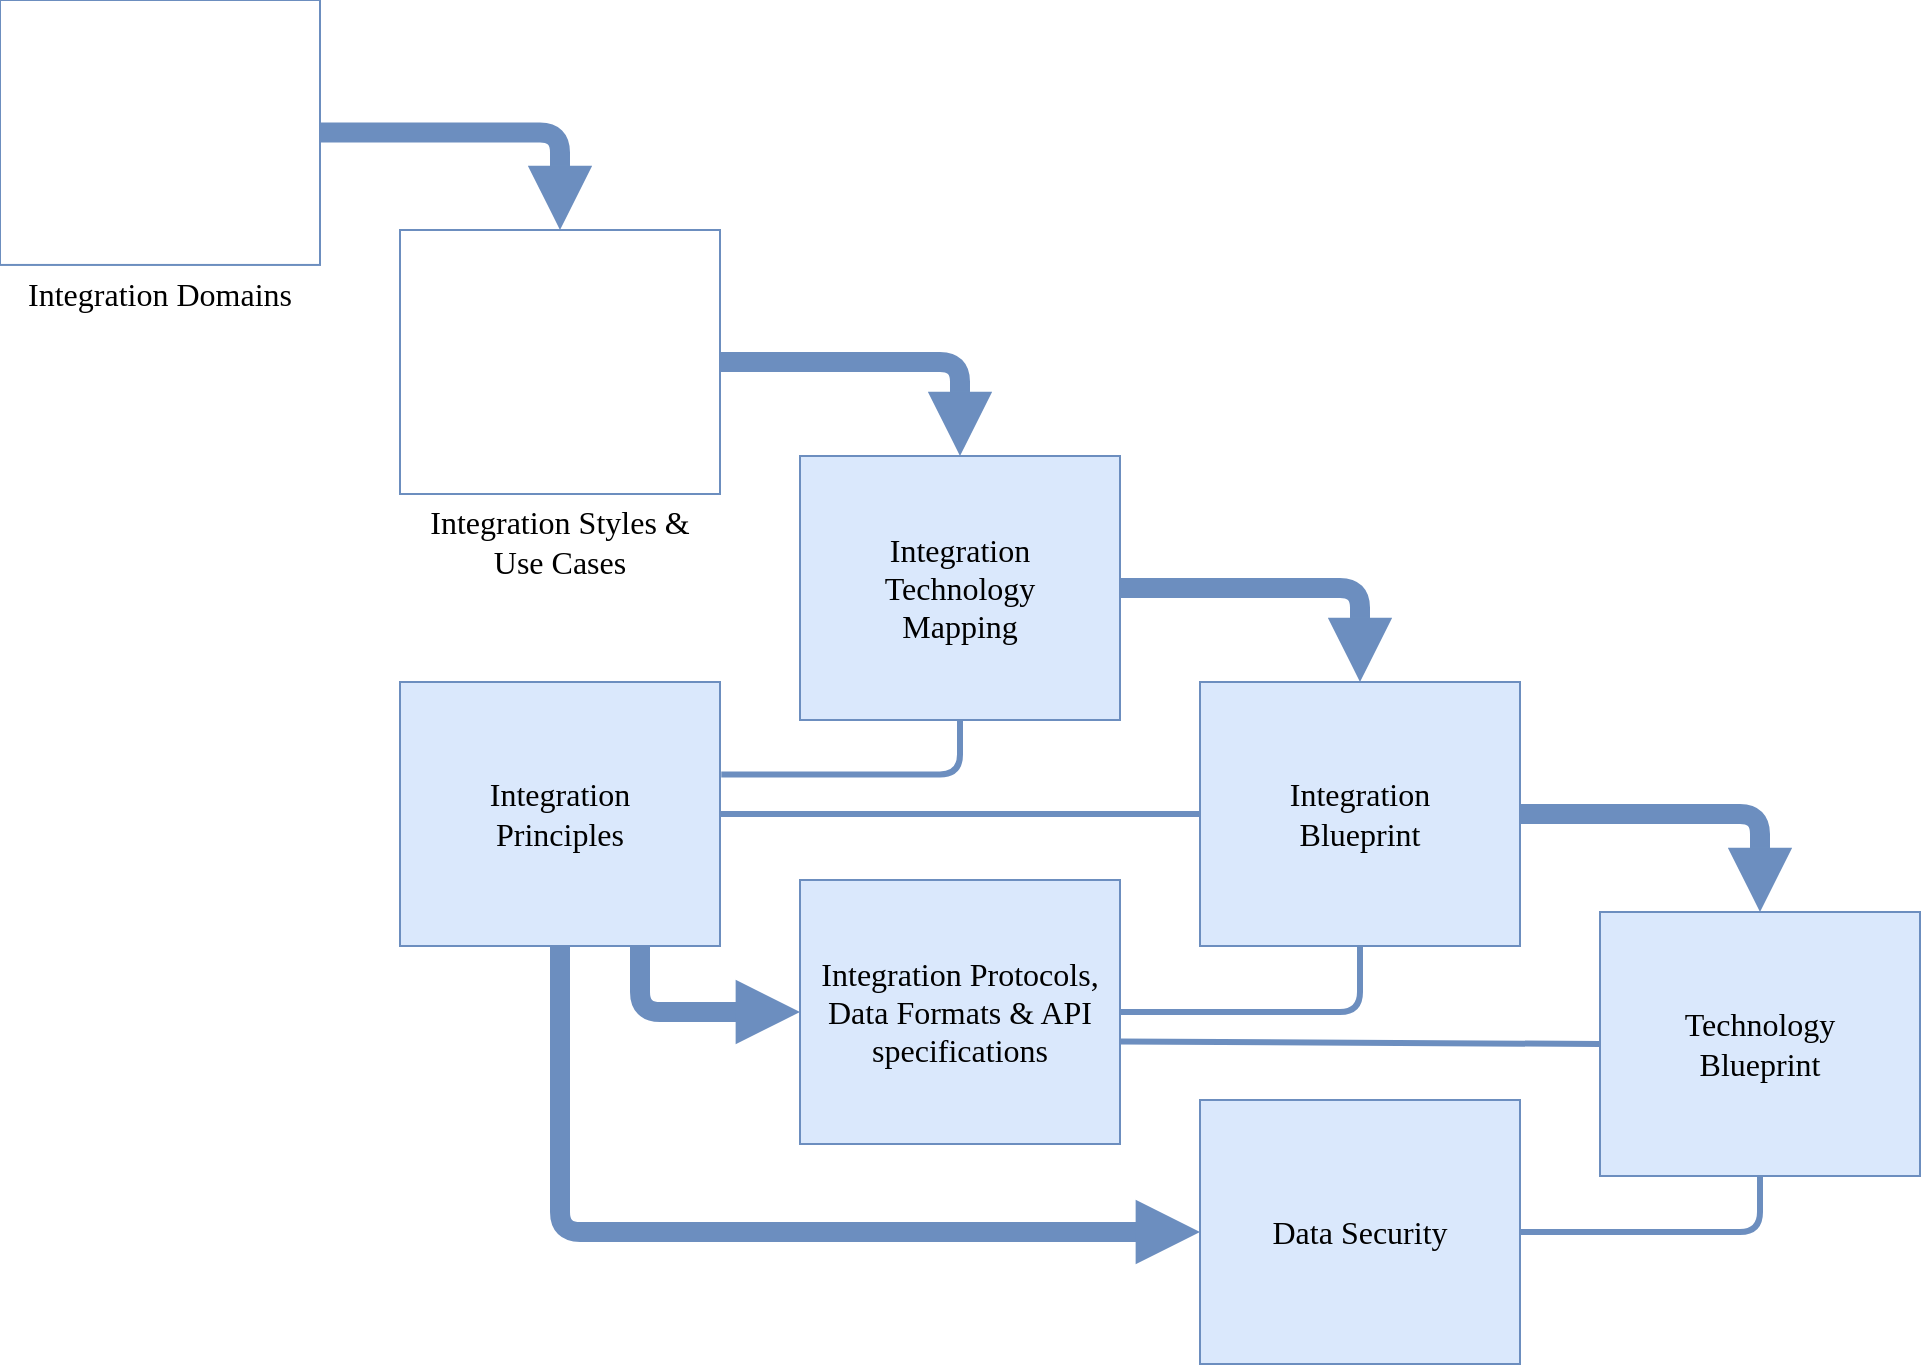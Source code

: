 <mxfile version="26.2.2">
  <diagram id="Dh1aQpo7ojsa_JQiMq18" name="Page-1">
    <mxGraphModel dx="1652" dy="1017" grid="1" gridSize="10" guides="1" tooltips="1" connect="1" arrows="1" fold="1" page="1" pageScale="1" pageWidth="1169" pageHeight="827" math="0" shadow="0">
      <root>
        <mxCell id="0" />
        <mxCell id="1" parent="0" />
        <mxCell id="JCFZQsFWdCreCA8K99p6-16" style="edgeStyle=orthogonalEdgeStyle;rounded=1;orthogonalLoop=1;jettySize=auto;html=1;exitX=1.004;exitY=0.35;exitDx=0;exitDy=0;entryX=0.5;entryY=1;entryDx=0;entryDy=0;endArrow=none;startFill=0;startArrow=none;strokeWidth=3;fillColor=#dae8fc;strokeColor=#6c8ebf;curved=0;exitPerimeter=0;" parent="1" source="meAqKPWt1AxIm8cC-9Gz-2" target="meAqKPWt1AxIm8cC-9Gz-4" edge="1">
          <mxGeometry relative="1" as="geometry">
            <Array as="points">
              <mxPoint x="520" y="427" />
            </Array>
          </mxGeometry>
        </mxCell>
        <mxCell id="meAqKPWt1AxIm8cC-9Gz-2" value="Integration &lt;br&gt;Principles" style="rounded=0;whiteSpace=wrap;html=1;fontFamily=Architects Daughter;fontSize=16;fillColor=#dae8fc;strokeColor=#6c8ebf;" parent="1" vertex="1">
          <mxGeometry x="240" y="381" width="160" height="132" as="geometry" />
        </mxCell>
        <mxCell id="meAqKPWt1AxIm8cC-9Gz-4" value="Integration&lt;br&gt;Technology &lt;br&gt;Mapping" style="rounded=0;whiteSpace=wrap;html=1;fontFamily=Architects Daughter;fontSize=16;fillColor=#dae8fc;strokeColor=#6c8ebf;" parent="1" vertex="1">
          <mxGeometry x="440" y="268" width="160" height="132" as="geometry" />
        </mxCell>
        <mxCell id="meAqKPWt1AxIm8cC-9Gz-5" value="Integration &lt;br&gt;Blueprint" style="rounded=0;whiteSpace=wrap;html=1;fontFamily=Architects Daughter;fontSize=16;fillColor=#dae8fc;strokeColor=#6c8ebf;" parent="1" vertex="1">
          <mxGeometry x="640" y="381" width="160" height="132" as="geometry" />
        </mxCell>
        <mxCell id="meAqKPWt1AxIm8cC-9Gz-6" value="Technology &lt;br&gt;Blueprint" style="rounded=0;whiteSpace=wrap;html=1;fontSize=16;fontFamily=Architects Daughter;fillColor=#dae8fc;strokeColor=#6c8ebf;" parent="1" vertex="1">
          <mxGeometry x="840" y="496" width="160" height="132" as="geometry" />
        </mxCell>
        <mxCell id="JCFZQsFWdCreCA8K99p6-1" value="" style="group;fontFamily=Architects Daughter;" parent="1" vertex="1" connectable="0">
          <mxGeometry x="40" y="40" width="160" height="162" as="geometry" />
        </mxCell>
        <mxCell id="meAqKPWt1AxIm8cC-9Gz-7" value="" style="shape=image;verticalLabelPosition=bottom;labelBackgroundColor=default;verticalAlign=top;aspect=fixed;imageAspect=0;image=https://stn1slv.github.io/idm/idm/0.0.2/_images/integration-domains.svg;imageBorder=#6C8EBF;" parent="JCFZQsFWdCreCA8K99p6-1" vertex="1">
          <mxGeometry width="160" height="132.47" as="geometry" />
        </mxCell>
        <mxCell id="meAqKPWt1AxIm8cC-9Gz-10" value="&lt;font&gt;Integration Domains&lt;/font&gt;" style="text;html=1;align=center;verticalAlign=middle;whiteSpace=wrap;rounded=0;fontFamily=Architects Daughter;fontSize=16;" parent="JCFZQsFWdCreCA8K99p6-1" vertex="1">
          <mxGeometry y="132" width="160" height="30" as="geometry" />
        </mxCell>
        <mxCell id="JCFZQsFWdCreCA8K99p6-5" value="" style="group;fontFamily=Architects Daughter;" parent="1" vertex="1" connectable="0">
          <mxGeometry x="240" y="155" width="160" height="180" as="geometry" />
        </mxCell>
        <mxCell id="JCFZQsFWdCreCA8K99p6-3" value="" style="group;fillColor=default;" parent="JCFZQsFWdCreCA8K99p6-5" vertex="1" connectable="0">
          <mxGeometry width="160" height="132" as="geometry" />
        </mxCell>
        <mxCell id="meAqKPWt1AxIm8cC-9Gz-9" value="" style="shape=image;verticalLabelPosition=bottom;labelBackgroundColor=default;verticalAlign=top;aspect=fixed;imageAspect=0;image=https://stn1slv.github.io/idm/idm/0.0.2/_images/integration-styles.svg;" parent="JCFZQsFWdCreCA8K99p6-3" vertex="1">
          <mxGeometry y="30.76" width="160" height="70.48" as="geometry" />
        </mxCell>
        <mxCell id="JCFZQsFWdCreCA8K99p6-2" value="" style="rounded=0;whiteSpace=wrap;html=1;fillColor=none;strokeColor=#6C8EBF;" parent="JCFZQsFWdCreCA8K99p6-3" vertex="1">
          <mxGeometry width="160" height="132" as="geometry" />
        </mxCell>
        <mxCell id="JCFZQsFWdCreCA8K99p6-4" value="&lt;font face=&quot;Architects Daughter&quot;&gt;Integration Styles &amp;amp; Use Cases&lt;/font&gt;" style="text;html=1;align=center;verticalAlign=middle;whiteSpace=wrap;rounded=0;fontFamily=Architec;fontSize=16;" parent="JCFZQsFWdCreCA8K99p6-5" vertex="1">
          <mxGeometry y="132" width="160" height="48" as="geometry" />
        </mxCell>
        <mxCell id="JCFZQsFWdCreCA8K99p6-7" value="Data Security" style="rounded=0;whiteSpace=wrap;html=1;fontFamily=Architects Daughter;fontSize=16;fillColor=#dae8fc;strokeColor=#6c8ebf;" parent="1" vertex="1">
          <mxGeometry x="640" y="590" width="160" height="132" as="geometry" />
        </mxCell>
        <mxCell id="JCFZQsFWdCreCA8K99p6-8" style="edgeStyle=orthogonalEdgeStyle;rounded=1;orthogonalLoop=1;jettySize=auto;html=1;entryX=0.5;entryY=0;entryDx=0;entryDy=0;strokeWidth=10;endArrow=block;endFill=1;fillColor=#dae8fc;strokeColor=#6c8ebf;curved=0;" parent="1" source="meAqKPWt1AxIm8cC-9Gz-7" target="JCFZQsFWdCreCA8K99p6-2" edge="1">
          <mxGeometry relative="1" as="geometry" />
        </mxCell>
        <mxCell id="JCFZQsFWdCreCA8K99p6-9" style="edgeStyle=orthogonalEdgeStyle;rounded=1;orthogonalLoop=1;jettySize=auto;html=1;entryX=0.5;entryY=0;entryDx=0;entryDy=0;strokeWidth=10;endArrow=block;endFill=1;fillColor=#dae8fc;strokeColor=#6c8ebf;exitX=1;exitY=0.5;exitDx=0;exitDy=0;curved=0;" parent="1" source="JCFZQsFWdCreCA8K99p6-2" target="meAqKPWt1AxIm8cC-9Gz-4" edge="1">
          <mxGeometry relative="1" as="geometry">
            <mxPoint x="450" y="96.5" as="sourcePoint" />
            <mxPoint x="570" y="145.5" as="targetPoint" />
          </mxGeometry>
        </mxCell>
        <mxCell id="JCFZQsFWdCreCA8K99p6-10" style="edgeStyle=orthogonalEdgeStyle;rounded=1;orthogonalLoop=1;jettySize=auto;html=1;entryX=0.5;entryY=0;entryDx=0;entryDy=0;strokeWidth=10;endArrow=block;endFill=1;fillColor=#dae8fc;strokeColor=#6c8ebf;exitX=1;exitY=0.5;exitDx=0;exitDy=0;curved=0;" parent="1" source="meAqKPWt1AxIm8cC-9Gz-4" target="meAqKPWt1AxIm8cC-9Gz-5" edge="1">
          <mxGeometry relative="1" as="geometry">
            <mxPoint x="640" y="280" as="sourcePoint" />
            <mxPoint x="760" y="341" as="targetPoint" />
          </mxGeometry>
        </mxCell>
        <mxCell id="JCFZQsFWdCreCA8K99p6-11" style="edgeStyle=orthogonalEdgeStyle;rounded=1;orthogonalLoop=1;jettySize=auto;html=1;entryX=0.5;entryY=0;entryDx=0;entryDy=0;strokeWidth=10;endArrow=block;endFill=1;fillColor=#dae8fc;strokeColor=#6c8ebf;exitX=1;exitY=0.5;exitDx=0;exitDy=0;curved=0;" parent="1" source="meAqKPWt1AxIm8cC-9Gz-5" target="meAqKPWt1AxIm8cC-9Gz-6" edge="1">
          <mxGeometry relative="1" as="geometry">
            <mxPoint x="860" y="388" as="sourcePoint" />
            <mxPoint x="980" y="440" as="targetPoint" />
          </mxGeometry>
        </mxCell>
        <mxCell id="JCFZQsFWdCreCA8K99p6-14" style="edgeStyle=orthogonalEdgeStyle;rounded=1;orthogonalLoop=1;jettySize=auto;html=1;entryX=0;entryY=0.5;entryDx=0;entryDy=0;strokeWidth=10;endArrow=block;endFill=1;fillColor=#dae8fc;strokeColor=#6c8ebf;exitX=0.75;exitY=1;exitDx=0;exitDy=0;curved=0;" parent="1" source="meAqKPWt1AxIm8cC-9Gz-2" target="JCFZQsFWdCreCA8K99p6-6" edge="1">
          <mxGeometry relative="1" as="geometry">
            <mxPoint x="330" y="650" as="sourcePoint" />
            <mxPoint x="450" y="697" as="targetPoint" />
          </mxGeometry>
        </mxCell>
        <mxCell id="JCFZQsFWdCreCA8K99p6-15" style="edgeStyle=orthogonalEdgeStyle;rounded=1;orthogonalLoop=1;jettySize=auto;html=1;entryX=0;entryY=0.5;entryDx=0;entryDy=0;strokeWidth=10;endArrow=block;endFill=1;fillColor=#dae8fc;strokeColor=#6c8ebf;curved=0;exitX=0.5;exitY=1;exitDx=0;exitDy=0;" parent="1" source="meAqKPWt1AxIm8cC-9Gz-2" target="JCFZQsFWdCreCA8K99p6-7" edge="1">
          <mxGeometry relative="1" as="geometry">
            <mxPoint x="320" y="510" as="sourcePoint" />
            <mxPoint x="450" y="564" as="targetPoint" />
          </mxGeometry>
        </mxCell>
        <mxCell id="JCFZQsFWdCreCA8K99p6-17" style="edgeStyle=orthogonalEdgeStyle;rounded=0;orthogonalLoop=1;jettySize=auto;html=1;exitX=1;exitY=0.5;exitDx=0;exitDy=0;entryX=0;entryY=0.5;entryDx=0;entryDy=0;endArrow=none;startFill=0;startArrow=none;strokeWidth=3;fillColor=#dae8fc;strokeColor=#6c8ebf;" parent="1" source="meAqKPWt1AxIm8cC-9Gz-2" target="meAqKPWt1AxIm8cC-9Gz-5" edge="1">
          <mxGeometry relative="1" as="geometry">
            <mxPoint x="410" y="424" as="sourcePoint" />
            <mxPoint x="490" y="410" as="targetPoint" />
            <Array as="points">
              <mxPoint x="450" y="447" />
              <mxPoint x="450" y="447" />
            </Array>
          </mxGeometry>
        </mxCell>
        <mxCell id="JCFZQsFWdCreCA8K99p6-19" style="edgeStyle=orthogonalEdgeStyle;rounded=1;orthogonalLoop=1;jettySize=auto;html=1;exitX=1;exitY=0.5;exitDx=0;exitDy=0;entryX=0.5;entryY=1;entryDx=0;entryDy=0;endArrow=none;startFill=0;startArrow=none;strokeWidth=3;fillColor=#dae8fc;strokeColor=#6c8ebf;curved=0;" parent="1" source="JCFZQsFWdCreCA8K99p6-6" target="meAqKPWt1AxIm8cC-9Gz-5" edge="1">
          <mxGeometry relative="1" as="geometry">
            <mxPoint x="630" y="545.62" as="sourcePoint" />
            <mxPoint x="870" y="545.62" as="targetPoint" />
            <Array as="points" />
          </mxGeometry>
        </mxCell>
        <mxCell id="JCFZQsFWdCreCA8K99p6-20" style="rounded=1;orthogonalLoop=1;jettySize=auto;html=1;exitX=1.001;exitY=0.612;exitDx=0;exitDy=0;entryX=0;entryY=0.5;entryDx=0;entryDy=0;endArrow=none;startFill=0;startArrow=none;strokeWidth=3;fillColor=#dae8fc;strokeColor=#6c8ebf;exitPerimeter=0;" parent="1" source="JCFZQsFWdCreCA8K99p6-6" target="meAqKPWt1AxIm8cC-9Gz-6" edge="1">
          <mxGeometry relative="1" as="geometry">
            <mxPoint x="610" y="556" as="sourcePoint" />
            <mxPoint x="730" y="523" as="targetPoint" />
          </mxGeometry>
        </mxCell>
        <mxCell id="JCFZQsFWdCreCA8K99p6-21" style="rounded=1;orthogonalLoop=1;jettySize=auto;html=1;exitX=1;exitY=0.5;exitDx=0;exitDy=0;entryX=0.5;entryY=1;entryDx=0;entryDy=0;endArrow=none;startFill=0;startArrow=none;strokeWidth=3;fillColor=#dae8fc;strokeColor=#6c8ebf;edgeStyle=orthogonalEdgeStyle;" parent="1" source="JCFZQsFWdCreCA8K99p6-7" target="meAqKPWt1AxIm8cC-9Gz-6" edge="1">
          <mxGeometry relative="1" as="geometry">
            <mxPoint x="860" y="700" as="sourcePoint" />
            <mxPoint x="1100" y="701" as="targetPoint" />
          </mxGeometry>
        </mxCell>
        <mxCell id="JCFZQsFWdCreCA8K99p6-6" value="Integration Protocols, Data Formats &amp;amp; API specifications" style="rounded=0;whiteSpace=wrap;html=1;fontFamily=Architects Daughter;fontSize=16;fillColor=#dae8fc;strokeColor=#6c8ebf;" parent="1" vertex="1">
          <mxGeometry x="440" y="480" width="160" height="132" as="geometry" />
        </mxCell>
      </root>
    </mxGraphModel>
  </diagram>
</mxfile>
